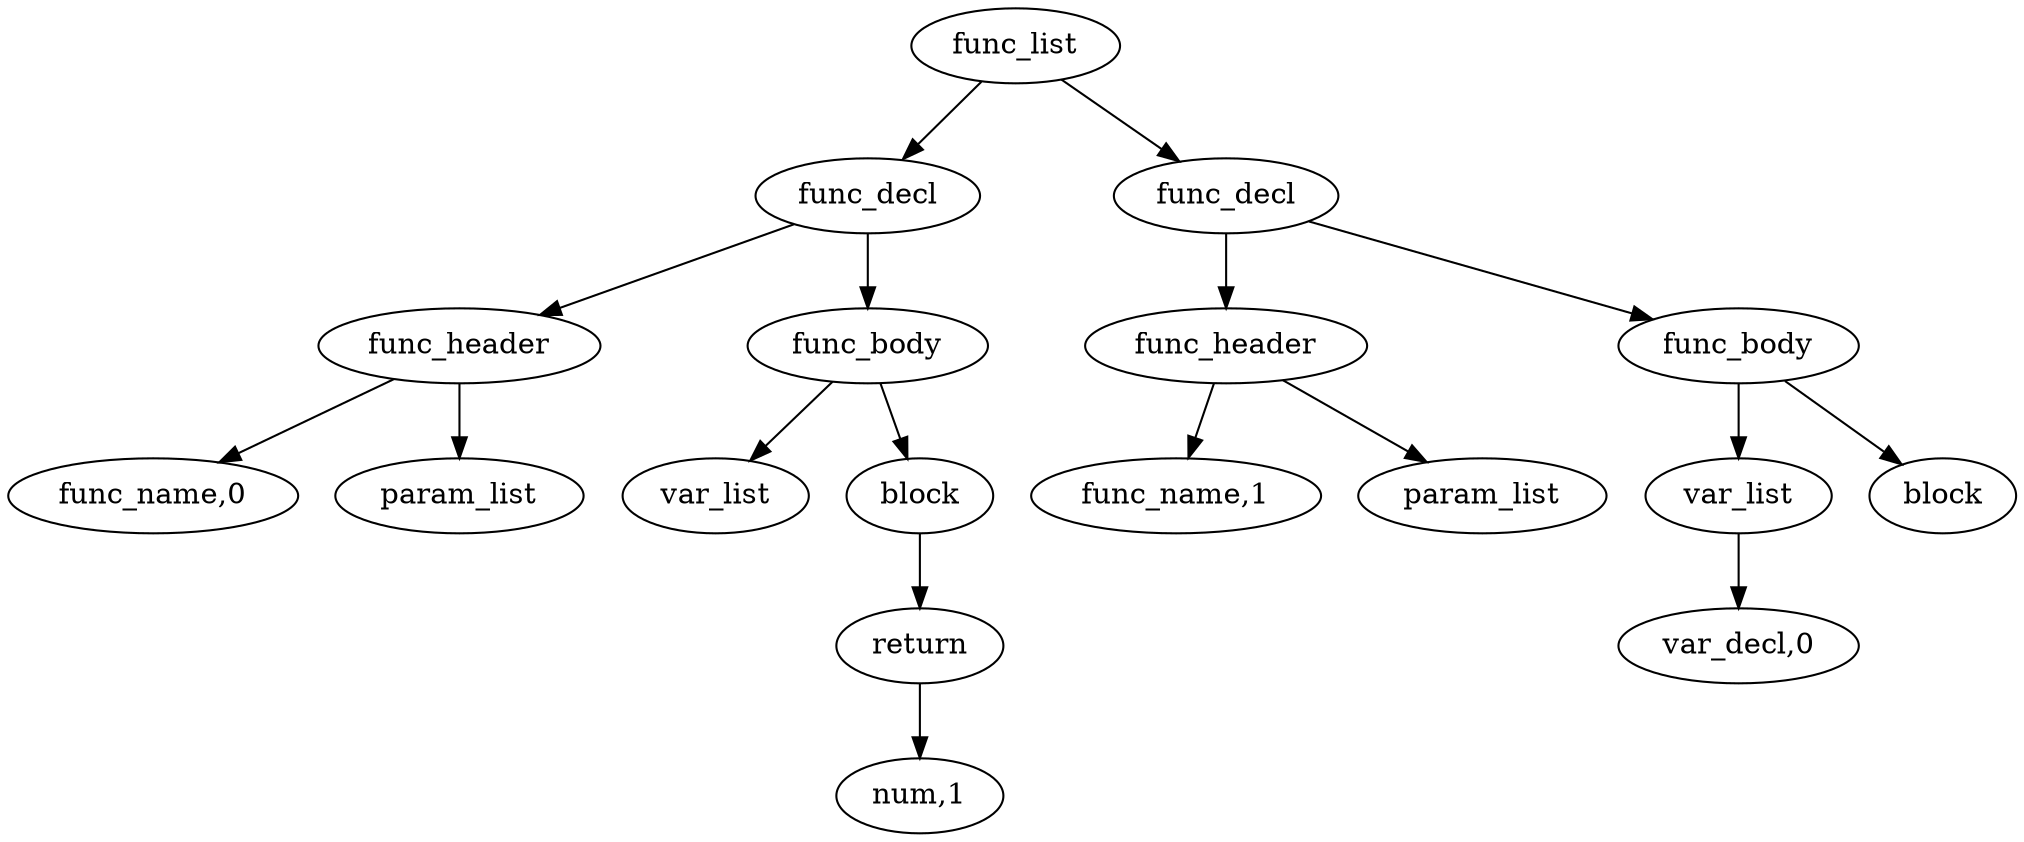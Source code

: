 digraph {
graph [ordering="out"];
node0[label="func_list"];
node1[label="func_decl"];
node2[label="func_header"];
node3[label="func_name,0"];
node2 -> node3;
node4[label="param_list"];
node2 -> node4;
node1 -> node2;
node5[label="func_body"];
node6[label="var_list"];
node5 -> node6;
node7[label="block"];
node8[label="return"];
node9[label="num,1"];
node8 -> node9;
node7 -> node8;
node5 -> node7;
node1 -> node5;
node0 -> node1;
node10[label="func_decl"];
node11[label="func_header"];
node12[label="func_name,1"];
node11 -> node12;
node13[label="param_list"];
node11 -> node13;
node10 -> node11;
node14[label="func_body"];
node15[label="var_list"];
node16[label="var_decl,0"];
node15 -> node16;
node14 -> node15;
node17[label="block"];
node14 -> node17;
node10 -> node14;
node0 -> node10;
}
